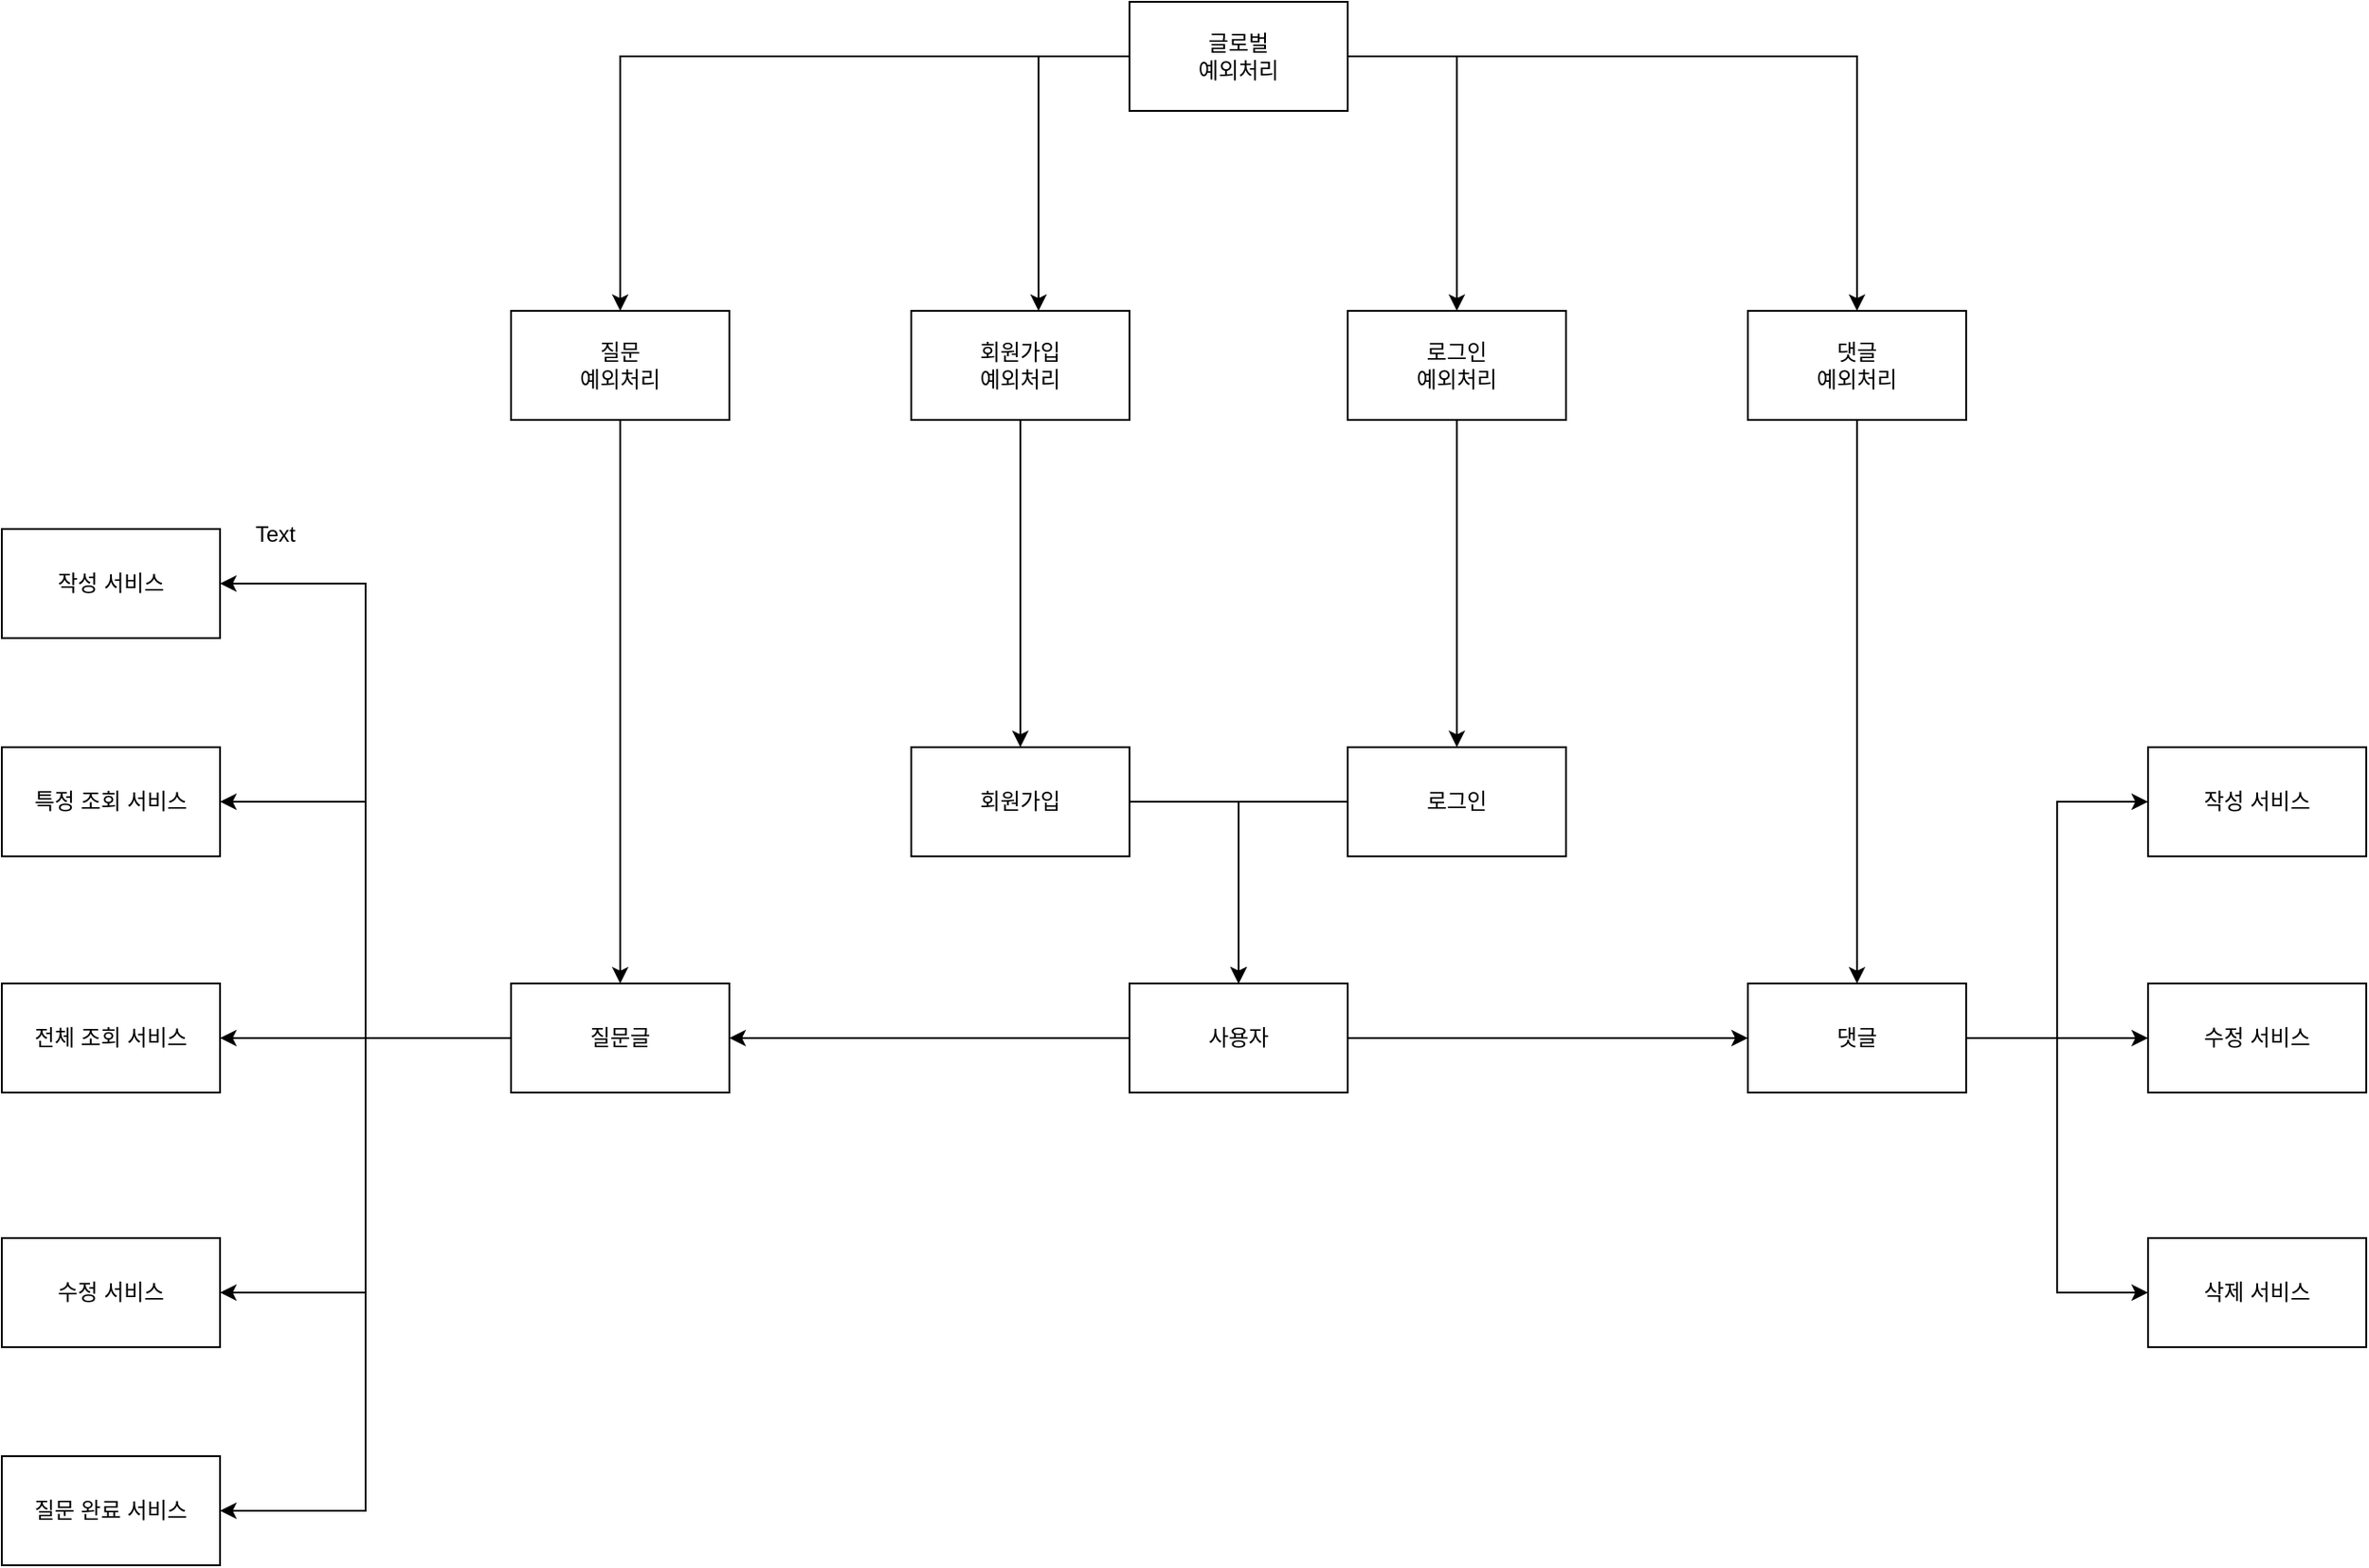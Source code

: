 <mxfile version="22.1.2" type="github">
  <diagram name="페이지-1" id="HCsCM02513WGVO04BGa-">
    <mxGraphModel dx="2399" dy="1801" grid="1" gridSize="10" guides="1" tooltips="1" connect="1" arrows="1" fold="1" page="1" pageScale="1" pageWidth="827" pageHeight="1169" math="0" shadow="0">
      <root>
        <mxCell id="0" />
        <mxCell id="1" parent="0" />
        <mxCell id="yKGulJFXTo4-5sV3-5xN-19" style="edgeStyle=orthogonalEdgeStyle;rounded=0;orthogonalLoop=1;jettySize=auto;html=1;" edge="1" parent="1" source="yKGulJFXTo4-5sV3-5xN-1" target="yKGulJFXTo4-5sV3-5xN-3">
          <mxGeometry relative="1" as="geometry" />
        </mxCell>
        <mxCell id="yKGulJFXTo4-5sV3-5xN-25" style="edgeStyle=orthogonalEdgeStyle;rounded=0;orthogonalLoop=1;jettySize=auto;html=1;" edge="1" parent="1" source="yKGulJFXTo4-5sV3-5xN-1" target="yKGulJFXTo4-5sV3-5xN-4">
          <mxGeometry relative="1" as="geometry" />
        </mxCell>
        <mxCell id="yKGulJFXTo4-5sV3-5xN-1" value="사용자" style="rounded=0;whiteSpace=wrap;html=1;" vertex="1" parent="1">
          <mxGeometry x="330" y="20" width="120" height="60" as="geometry" />
        </mxCell>
        <mxCell id="yKGulJFXTo4-5sV3-5xN-20" style="edgeStyle=orthogonalEdgeStyle;rounded=0;orthogonalLoop=1;jettySize=auto;html=1;entryX=1;entryY=0.5;entryDx=0;entryDy=0;" edge="1" parent="1" source="yKGulJFXTo4-5sV3-5xN-3" target="yKGulJFXTo4-5sV3-5xN-13">
          <mxGeometry relative="1" as="geometry" />
        </mxCell>
        <mxCell id="yKGulJFXTo4-5sV3-5xN-21" style="edgeStyle=orthogonalEdgeStyle;rounded=0;orthogonalLoop=1;jettySize=auto;html=1;entryX=1;entryY=0.5;entryDx=0;entryDy=0;" edge="1" parent="1" source="yKGulJFXTo4-5sV3-5xN-3" target="yKGulJFXTo4-5sV3-5xN-14">
          <mxGeometry relative="1" as="geometry" />
        </mxCell>
        <mxCell id="yKGulJFXTo4-5sV3-5xN-22" style="edgeStyle=orthogonalEdgeStyle;rounded=0;orthogonalLoop=1;jettySize=auto;html=1;" edge="1" parent="1" source="yKGulJFXTo4-5sV3-5xN-3" target="yKGulJFXTo4-5sV3-5xN-15">
          <mxGeometry relative="1" as="geometry" />
        </mxCell>
        <mxCell id="yKGulJFXTo4-5sV3-5xN-23" style="edgeStyle=orthogonalEdgeStyle;rounded=0;orthogonalLoop=1;jettySize=auto;html=1;entryX=1;entryY=0.5;entryDx=0;entryDy=0;" edge="1" parent="1" source="yKGulJFXTo4-5sV3-5xN-3" target="yKGulJFXTo4-5sV3-5xN-16">
          <mxGeometry relative="1" as="geometry" />
        </mxCell>
        <mxCell id="yKGulJFXTo4-5sV3-5xN-24" style="edgeStyle=orthogonalEdgeStyle;rounded=0;orthogonalLoop=1;jettySize=auto;html=1;entryX=1;entryY=0.5;entryDx=0;entryDy=0;" edge="1" parent="1" source="yKGulJFXTo4-5sV3-5xN-3" target="yKGulJFXTo4-5sV3-5xN-18">
          <mxGeometry relative="1" as="geometry" />
        </mxCell>
        <mxCell id="yKGulJFXTo4-5sV3-5xN-3" value="질문글" style="rounded=0;whiteSpace=wrap;html=1;" vertex="1" parent="1">
          <mxGeometry x="-10" y="20" width="120" height="60" as="geometry" />
        </mxCell>
        <mxCell id="yKGulJFXTo4-5sV3-5xN-31" style="edgeStyle=orthogonalEdgeStyle;rounded=0;orthogonalLoop=1;jettySize=auto;html=1;entryX=0;entryY=0.5;entryDx=0;entryDy=0;" edge="1" parent="1" source="yKGulJFXTo4-5sV3-5xN-4" target="yKGulJFXTo4-5sV3-5xN-26">
          <mxGeometry relative="1" as="geometry" />
        </mxCell>
        <mxCell id="yKGulJFXTo4-5sV3-5xN-32" style="edgeStyle=orthogonalEdgeStyle;rounded=0;orthogonalLoop=1;jettySize=auto;html=1;" edge="1" parent="1" source="yKGulJFXTo4-5sV3-5xN-4" target="yKGulJFXTo4-5sV3-5xN-29">
          <mxGeometry relative="1" as="geometry" />
        </mxCell>
        <mxCell id="yKGulJFXTo4-5sV3-5xN-33" style="edgeStyle=orthogonalEdgeStyle;rounded=0;orthogonalLoop=1;jettySize=auto;html=1;entryX=0;entryY=0.5;entryDx=0;entryDy=0;" edge="1" parent="1" source="yKGulJFXTo4-5sV3-5xN-4" target="yKGulJFXTo4-5sV3-5xN-30">
          <mxGeometry relative="1" as="geometry" />
        </mxCell>
        <mxCell id="yKGulJFXTo4-5sV3-5xN-4" value="댓글" style="rounded=0;whiteSpace=wrap;html=1;" vertex="1" parent="1">
          <mxGeometry x="670" y="20" width="120" height="60" as="geometry" />
        </mxCell>
        <mxCell id="yKGulJFXTo4-5sV3-5xN-11" style="edgeStyle=orthogonalEdgeStyle;rounded=0;orthogonalLoop=1;jettySize=auto;html=1;" edge="1" parent="1" source="yKGulJFXTo4-5sV3-5xN-9" target="yKGulJFXTo4-5sV3-5xN-1">
          <mxGeometry relative="1" as="geometry">
            <Array as="points">
              <mxPoint x="390" y="-80" />
            </Array>
          </mxGeometry>
        </mxCell>
        <mxCell id="yKGulJFXTo4-5sV3-5xN-9" value="회원가입" style="rounded=0;whiteSpace=wrap;html=1;" vertex="1" parent="1">
          <mxGeometry x="210" y="-110" width="120" height="60" as="geometry" />
        </mxCell>
        <mxCell id="yKGulJFXTo4-5sV3-5xN-12" style="edgeStyle=orthogonalEdgeStyle;rounded=0;orthogonalLoop=1;jettySize=auto;html=1;" edge="1" parent="1" source="yKGulJFXTo4-5sV3-5xN-10" target="yKGulJFXTo4-5sV3-5xN-1">
          <mxGeometry relative="1" as="geometry">
            <Array as="points">
              <mxPoint x="390" y="-80" />
            </Array>
          </mxGeometry>
        </mxCell>
        <mxCell id="yKGulJFXTo4-5sV3-5xN-10" value="로그인" style="rounded=0;whiteSpace=wrap;html=1;" vertex="1" parent="1">
          <mxGeometry x="450" y="-110" width="120" height="60" as="geometry" />
        </mxCell>
        <mxCell id="yKGulJFXTo4-5sV3-5xN-13" value="작성 서비스" style="rounded=0;whiteSpace=wrap;html=1;" vertex="1" parent="1">
          <mxGeometry x="-290" y="-230" width="120" height="60" as="geometry" />
        </mxCell>
        <mxCell id="yKGulJFXTo4-5sV3-5xN-14" value="특정 조회 서비스" style="rounded=0;whiteSpace=wrap;html=1;" vertex="1" parent="1">
          <mxGeometry x="-290" y="-110" width="120" height="60" as="geometry" />
        </mxCell>
        <mxCell id="yKGulJFXTo4-5sV3-5xN-15" value="전체 조회 서비스" style="rounded=0;whiteSpace=wrap;html=1;" vertex="1" parent="1">
          <mxGeometry x="-290" y="20" width="120" height="60" as="geometry" />
        </mxCell>
        <mxCell id="yKGulJFXTo4-5sV3-5xN-16" value="수정 서비스" style="rounded=0;whiteSpace=wrap;html=1;" vertex="1" parent="1">
          <mxGeometry x="-290" y="160" width="120" height="60" as="geometry" />
        </mxCell>
        <mxCell id="yKGulJFXTo4-5sV3-5xN-18" value="질문 완료 서비스" style="rounded=0;whiteSpace=wrap;html=1;" vertex="1" parent="1">
          <mxGeometry x="-290" y="280" width="120" height="60" as="geometry" />
        </mxCell>
        <mxCell id="yKGulJFXTo4-5sV3-5xN-26" value="작성 서비스" style="rounded=0;whiteSpace=wrap;html=1;" vertex="1" parent="1">
          <mxGeometry x="890" y="-110" width="120" height="60" as="geometry" />
        </mxCell>
        <mxCell id="yKGulJFXTo4-5sV3-5xN-29" value="수정 서비스" style="rounded=0;whiteSpace=wrap;html=1;" vertex="1" parent="1">
          <mxGeometry x="890" y="20" width="120" height="60" as="geometry" />
        </mxCell>
        <mxCell id="yKGulJFXTo4-5sV3-5xN-30" value="삭제 서비스" style="rounded=0;whiteSpace=wrap;html=1;" vertex="1" parent="1">
          <mxGeometry x="890" y="160" width="120" height="60" as="geometry" />
        </mxCell>
        <mxCell id="yKGulJFXTo4-5sV3-5xN-35" style="edgeStyle=orthogonalEdgeStyle;rounded=0;orthogonalLoop=1;jettySize=auto;html=1;" edge="1" parent="1" source="yKGulJFXTo4-5sV3-5xN-34" target="yKGulJFXTo4-5sV3-5xN-4">
          <mxGeometry relative="1" as="geometry" />
        </mxCell>
        <mxCell id="yKGulJFXTo4-5sV3-5xN-34" value="댓글&lt;br&gt;예외처리" style="rounded=0;whiteSpace=wrap;html=1;" vertex="1" parent="1">
          <mxGeometry x="670" y="-350" width="120" height="60" as="geometry" />
        </mxCell>
        <mxCell id="yKGulJFXTo4-5sV3-5xN-37" style="edgeStyle=orthogonalEdgeStyle;rounded=0;orthogonalLoop=1;jettySize=auto;html=1;" edge="1" parent="1" source="yKGulJFXTo4-5sV3-5xN-36" target="yKGulJFXTo4-5sV3-5xN-3">
          <mxGeometry relative="1" as="geometry" />
        </mxCell>
        <mxCell id="yKGulJFXTo4-5sV3-5xN-36" value="질문 &lt;br&gt;예외처리" style="rounded=0;whiteSpace=wrap;html=1;" vertex="1" parent="1">
          <mxGeometry x="-10" y="-350" width="120" height="60" as="geometry" />
        </mxCell>
        <mxCell id="yKGulJFXTo4-5sV3-5xN-40" style="edgeStyle=orthogonalEdgeStyle;rounded=0;orthogonalLoop=1;jettySize=auto;html=1;" edge="1" parent="1" source="yKGulJFXTo4-5sV3-5xN-38" target="yKGulJFXTo4-5sV3-5xN-9">
          <mxGeometry relative="1" as="geometry" />
        </mxCell>
        <mxCell id="yKGulJFXTo4-5sV3-5xN-38" value="회원가입&lt;br&gt;예외처리" style="rounded=0;whiteSpace=wrap;html=1;" vertex="1" parent="1">
          <mxGeometry x="210" y="-350" width="120" height="60" as="geometry" />
        </mxCell>
        <mxCell id="yKGulJFXTo4-5sV3-5xN-41" style="edgeStyle=orthogonalEdgeStyle;rounded=0;orthogonalLoop=1;jettySize=auto;html=1;" edge="1" parent="1" source="yKGulJFXTo4-5sV3-5xN-39" target="yKGulJFXTo4-5sV3-5xN-10">
          <mxGeometry relative="1" as="geometry" />
        </mxCell>
        <mxCell id="yKGulJFXTo4-5sV3-5xN-39" value="로그인&lt;br&gt;예외처리" style="rounded=0;whiteSpace=wrap;html=1;" vertex="1" parent="1">
          <mxGeometry x="450" y="-350" width="120" height="60" as="geometry" />
        </mxCell>
        <mxCell id="yKGulJFXTo4-5sV3-5xN-43" style="edgeStyle=orthogonalEdgeStyle;rounded=0;orthogonalLoop=1;jettySize=auto;html=1;" edge="1" parent="1" source="yKGulJFXTo4-5sV3-5xN-42" target="yKGulJFXTo4-5sV3-5xN-38">
          <mxGeometry relative="1" as="geometry">
            <Array as="points">
              <mxPoint x="280" y="-490" />
            </Array>
          </mxGeometry>
        </mxCell>
        <mxCell id="yKGulJFXTo4-5sV3-5xN-46" style="edgeStyle=orthogonalEdgeStyle;rounded=0;orthogonalLoop=1;jettySize=auto;html=1;entryX=0.5;entryY=0;entryDx=0;entryDy=0;" edge="1" parent="1" source="yKGulJFXTo4-5sV3-5xN-42" target="yKGulJFXTo4-5sV3-5xN-39">
          <mxGeometry relative="1" as="geometry">
            <Array as="points">
              <mxPoint x="510" y="-490" />
            </Array>
          </mxGeometry>
        </mxCell>
        <mxCell id="yKGulJFXTo4-5sV3-5xN-47" style="edgeStyle=orthogonalEdgeStyle;rounded=0;orthogonalLoop=1;jettySize=auto;html=1;" edge="1" parent="1" source="yKGulJFXTo4-5sV3-5xN-42" target="yKGulJFXTo4-5sV3-5xN-34">
          <mxGeometry relative="1" as="geometry" />
        </mxCell>
        <mxCell id="yKGulJFXTo4-5sV3-5xN-48" style="edgeStyle=orthogonalEdgeStyle;rounded=0;orthogonalLoop=1;jettySize=auto;html=1;" edge="1" parent="1" source="yKGulJFXTo4-5sV3-5xN-42" target="yKGulJFXTo4-5sV3-5xN-36">
          <mxGeometry relative="1" as="geometry" />
        </mxCell>
        <mxCell id="yKGulJFXTo4-5sV3-5xN-42" value="글로벌&lt;br&gt;예외처리" style="rounded=0;whiteSpace=wrap;html=1;" vertex="1" parent="1">
          <mxGeometry x="330" y="-520" width="120" height="60" as="geometry" />
        </mxCell>
        <mxCell id="yKGulJFXTo4-5sV3-5xN-49" value="Text" style="text;html=1;align=center;verticalAlign=middle;resizable=0;points=[];autosize=1;strokeColor=none;fillColor=none;" vertex="1" parent="1">
          <mxGeometry x="-165" y="-242" width="50" height="30" as="geometry" />
        </mxCell>
      </root>
    </mxGraphModel>
  </diagram>
</mxfile>
